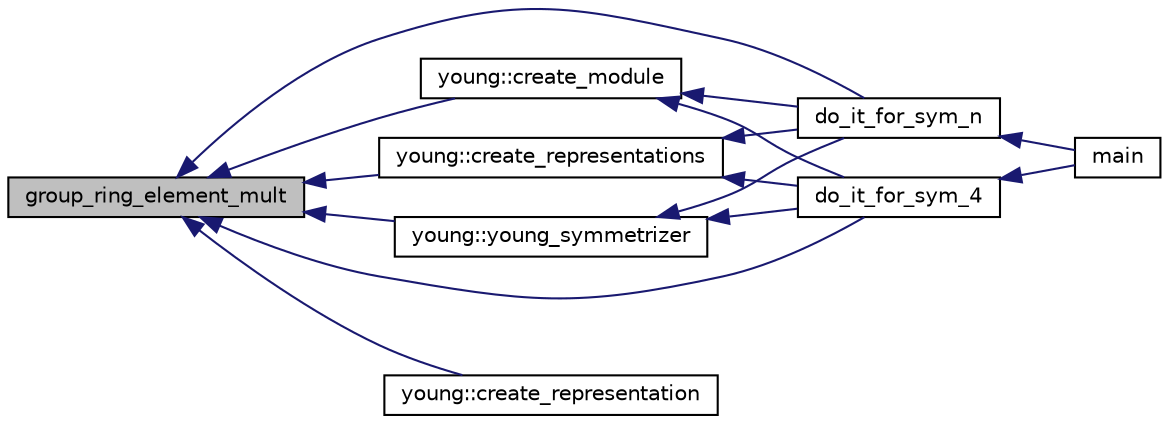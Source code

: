 digraph "group_ring_element_mult"
{
  edge [fontname="Helvetica",fontsize="10",labelfontname="Helvetica",labelfontsize="10"];
  node [fontname="Helvetica",fontsize="10",shape=record];
  rankdir="LR";
  Node1379 [label="group_ring_element_mult",height=0.2,width=0.4,color="black", fillcolor="grey75", style="filled", fontcolor="black"];
  Node1379 -> Node1380 [dir="back",color="midnightblue",fontsize="10",style="solid",fontname="Helvetica"];
  Node1380 [label="do_it_for_sym_n",height=0.2,width=0.4,color="black", fillcolor="white", style="filled",URL="$d0/d87/group__ring_8_c.html#a7da1c84aee65e2c8fd4b83f0809835ad"];
  Node1380 -> Node1381 [dir="back",color="midnightblue",fontsize="10",style="solid",fontname="Helvetica"];
  Node1381 [label="main",height=0.2,width=0.4,color="black", fillcolor="white", style="filled",URL="$d0/d87/group__ring_8_c.html#a3c04138a5bfe5d72780bb7e82a18e627"];
  Node1379 -> Node1382 [dir="back",color="midnightblue",fontsize="10",style="solid",fontname="Helvetica"];
  Node1382 [label="do_it_for_sym_4",height=0.2,width=0.4,color="black", fillcolor="white", style="filled",URL="$d0/d87/group__ring_8_c.html#aed9b25712c762c878090038e97568d07"];
  Node1382 -> Node1381 [dir="back",color="midnightblue",fontsize="10",style="solid",fontname="Helvetica"];
  Node1379 -> Node1383 [dir="back",color="midnightblue",fontsize="10",style="solid",fontname="Helvetica"];
  Node1383 [label="young::create_module",height=0.2,width=0.4,color="black", fillcolor="white", style="filled",URL="$dd/d68/classyoung.html#a552fe75292286e49ee0d3f282ea03f8e"];
  Node1383 -> Node1380 [dir="back",color="midnightblue",fontsize="10",style="solid",fontname="Helvetica"];
  Node1383 -> Node1382 [dir="back",color="midnightblue",fontsize="10",style="solid",fontname="Helvetica"];
  Node1379 -> Node1384 [dir="back",color="midnightblue",fontsize="10",style="solid",fontname="Helvetica"];
  Node1384 [label="young::create_representations",height=0.2,width=0.4,color="black", fillcolor="white", style="filled",URL="$dd/d68/classyoung.html#ac8179e6c679636e61f6effd72e392a15"];
  Node1384 -> Node1380 [dir="back",color="midnightblue",fontsize="10",style="solid",fontname="Helvetica"];
  Node1384 -> Node1382 [dir="back",color="midnightblue",fontsize="10",style="solid",fontname="Helvetica"];
  Node1379 -> Node1385 [dir="back",color="midnightblue",fontsize="10",style="solid",fontname="Helvetica"];
  Node1385 [label="young::create_representation",height=0.2,width=0.4,color="black", fillcolor="white", style="filled",URL="$dd/d68/classyoung.html#ad6c7168dc7b9afc75701b9563b24a0a5"];
  Node1379 -> Node1386 [dir="back",color="midnightblue",fontsize="10",style="solid",fontname="Helvetica"];
  Node1386 [label="young::young_symmetrizer",height=0.2,width=0.4,color="black", fillcolor="white", style="filled",URL="$dd/d68/classyoung.html#aa278452dc9aa374d4f84cf0e4d0204bf"];
  Node1386 -> Node1380 [dir="back",color="midnightblue",fontsize="10",style="solid",fontname="Helvetica"];
  Node1386 -> Node1382 [dir="back",color="midnightblue",fontsize="10",style="solid",fontname="Helvetica"];
}
